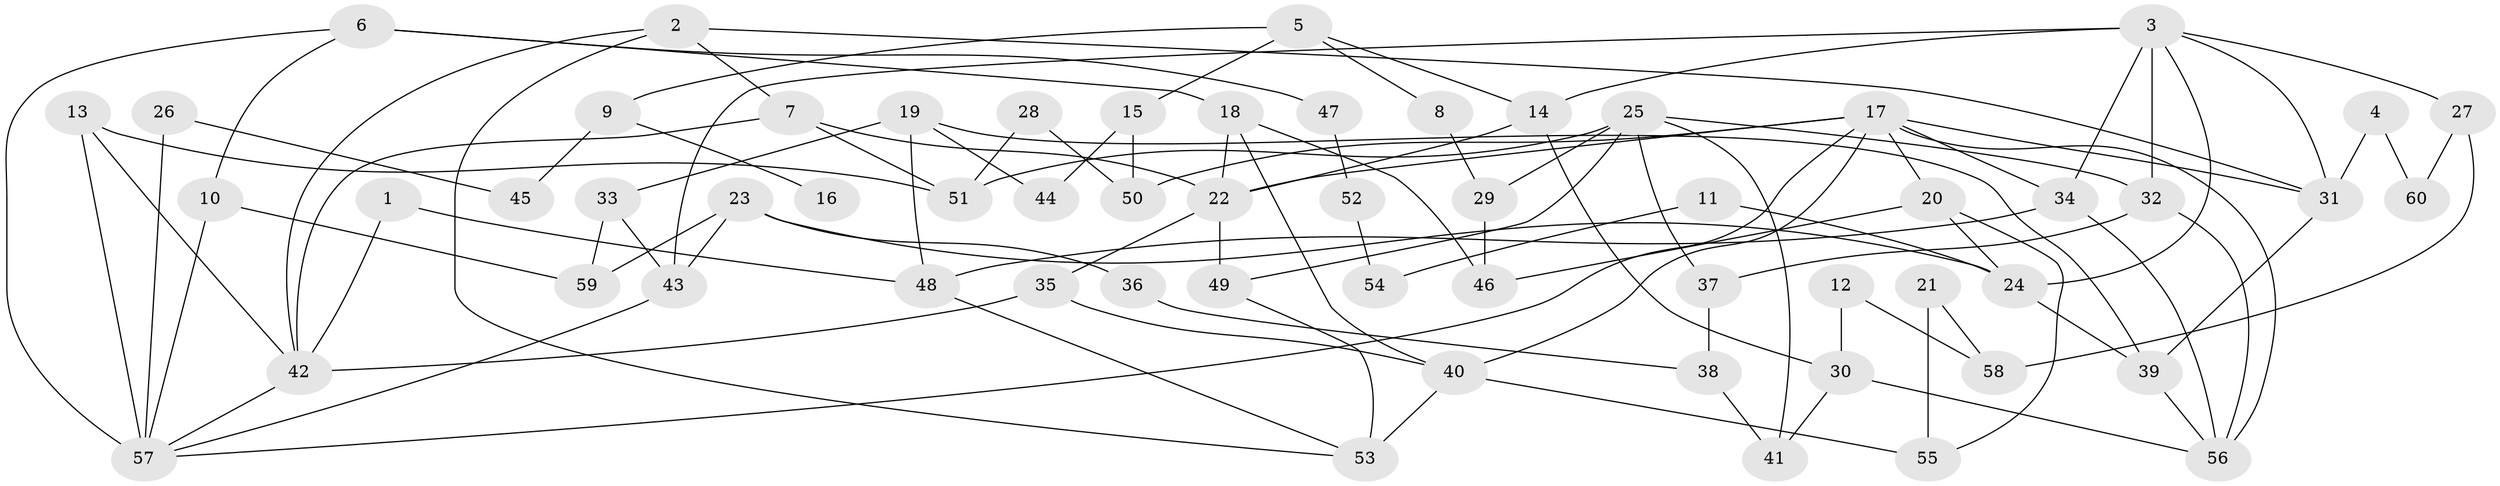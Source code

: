 // original degree distribution, {7: 0.016666666666666666, 4: 0.13333333333333333, 5: 0.075, 2: 0.30833333333333335, 6: 0.041666666666666664, 3: 0.225, 1: 0.2}
// Generated by graph-tools (version 1.1) at 2025/01/03/09/25 03:01:07]
// undirected, 60 vertices, 105 edges
graph export_dot {
graph [start="1"]
  node [color=gray90,style=filled];
  1;
  2;
  3;
  4;
  5;
  6;
  7;
  8;
  9;
  10;
  11;
  12;
  13;
  14;
  15;
  16;
  17;
  18;
  19;
  20;
  21;
  22;
  23;
  24;
  25;
  26;
  27;
  28;
  29;
  30;
  31;
  32;
  33;
  34;
  35;
  36;
  37;
  38;
  39;
  40;
  41;
  42;
  43;
  44;
  45;
  46;
  47;
  48;
  49;
  50;
  51;
  52;
  53;
  54;
  55;
  56;
  57;
  58;
  59;
  60;
  1 -- 42 [weight=1.0];
  1 -- 48 [weight=1.0];
  2 -- 7 [weight=1.0];
  2 -- 31 [weight=1.0];
  2 -- 42 [weight=1.0];
  2 -- 53 [weight=1.0];
  3 -- 14 [weight=1.0];
  3 -- 24 [weight=1.0];
  3 -- 27 [weight=1.0];
  3 -- 31 [weight=1.0];
  3 -- 32 [weight=1.0];
  3 -- 34 [weight=1.0];
  3 -- 43 [weight=1.0];
  4 -- 31 [weight=1.0];
  4 -- 60 [weight=1.0];
  5 -- 8 [weight=1.0];
  5 -- 9 [weight=1.0];
  5 -- 14 [weight=1.0];
  5 -- 15 [weight=1.0];
  6 -- 10 [weight=1.0];
  6 -- 18 [weight=1.0];
  6 -- 47 [weight=1.0];
  6 -- 57 [weight=1.0];
  7 -- 22 [weight=1.0];
  7 -- 42 [weight=1.0];
  7 -- 51 [weight=1.0];
  8 -- 29 [weight=1.0];
  9 -- 16 [weight=1.0];
  9 -- 45 [weight=1.0];
  10 -- 57 [weight=1.0];
  10 -- 59 [weight=1.0];
  11 -- 24 [weight=1.0];
  11 -- 54 [weight=1.0];
  12 -- 30 [weight=1.0];
  12 -- 58 [weight=1.0];
  13 -- 42 [weight=1.0];
  13 -- 51 [weight=1.0];
  13 -- 57 [weight=1.0];
  14 -- 22 [weight=1.0];
  14 -- 30 [weight=1.0];
  15 -- 44 [weight=1.0];
  15 -- 50 [weight=1.0];
  17 -- 20 [weight=1.0];
  17 -- 22 [weight=1.0];
  17 -- 31 [weight=1.0];
  17 -- 34 [weight=1.0];
  17 -- 40 [weight=1.0];
  17 -- 50 [weight=1.0];
  17 -- 56 [weight=1.0];
  17 -- 57 [weight=1.0];
  18 -- 22 [weight=1.0];
  18 -- 40 [weight=1.0];
  18 -- 46 [weight=1.0];
  19 -- 33 [weight=1.0];
  19 -- 39 [weight=1.0];
  19 -- 44 [weight=1.0];
  19 -- 48 [weight=1.0];
  20 -- 24 [weight=1.0];
  20 -- 46 [weight=1.0];
  20 -- 55 [weight=1.0];
  21 -- 55 [weight=2.0];
  21 -- 58 [weight=1.0];
  22 -- 35 [weight=1.0];
  22 -- 49 [weight=1.0];
  23 -- 24 [weight=1.0];
  23 -- 36 [weight=1.0];
  23 -- 43 [weight=1.0];
  23 -- 59 [weight=1.0];
  24 -- 39 [weight=1.0];
  25 -- 29 [weight=1.0];
  25 -- 32 [weight=1.0];
  25 -- 37 [weight=1.0];
  25 -- 41 [weight=1.0];
  25 -- 49 [weight=1.0];
  25 -- 51 [weight=1.0];
  26 -- 45 [weight=1.0];
  26 -- 57 [weight=1.0];
  27 -- 58 [weight=1.0];
  27 -- 60 [weight=1.0];
  28 -- 50 [weight=1.0];
  28 -- 51 [weight=1.0];
  29 -- 46 [weight=1.0];
  30 -- 41 [weight=1.0];
  30 -- 56 [weight=1.0];
  31 -- 39 [weight=1.0];
  32 -- 37 [weight=1.0];
  32 -- 56 [weight=1.0];
  33 -- 43 [weight=1.0];
  33 -- 59 [weight=1.0];
  34 -- 48 [weight=1.0];
  34 -- 56 [weight=1.0];
  35 -- 40 [weight=1.0];
  35 -- 42 [weight=1.0];
  36 -- 38 [weight=1.0];
  37 -- 38 [weight=1.0];
  38 -- 41 [weight=1.0];
  39 -- 56 [weight=1.0];
  40 -- 53 [weight=1.0];
  40 -- 55 [weight=1.0];
  42 -- 57 [weight=1.0];
  43 -- 57 [weight=1.0];
  47 -- 52 [weight=1.0];
  48 -- 53 [weight=1.0];
  49 -- 53 [weight=1.0];
  52 -- 54 [weight=1.0];
}
